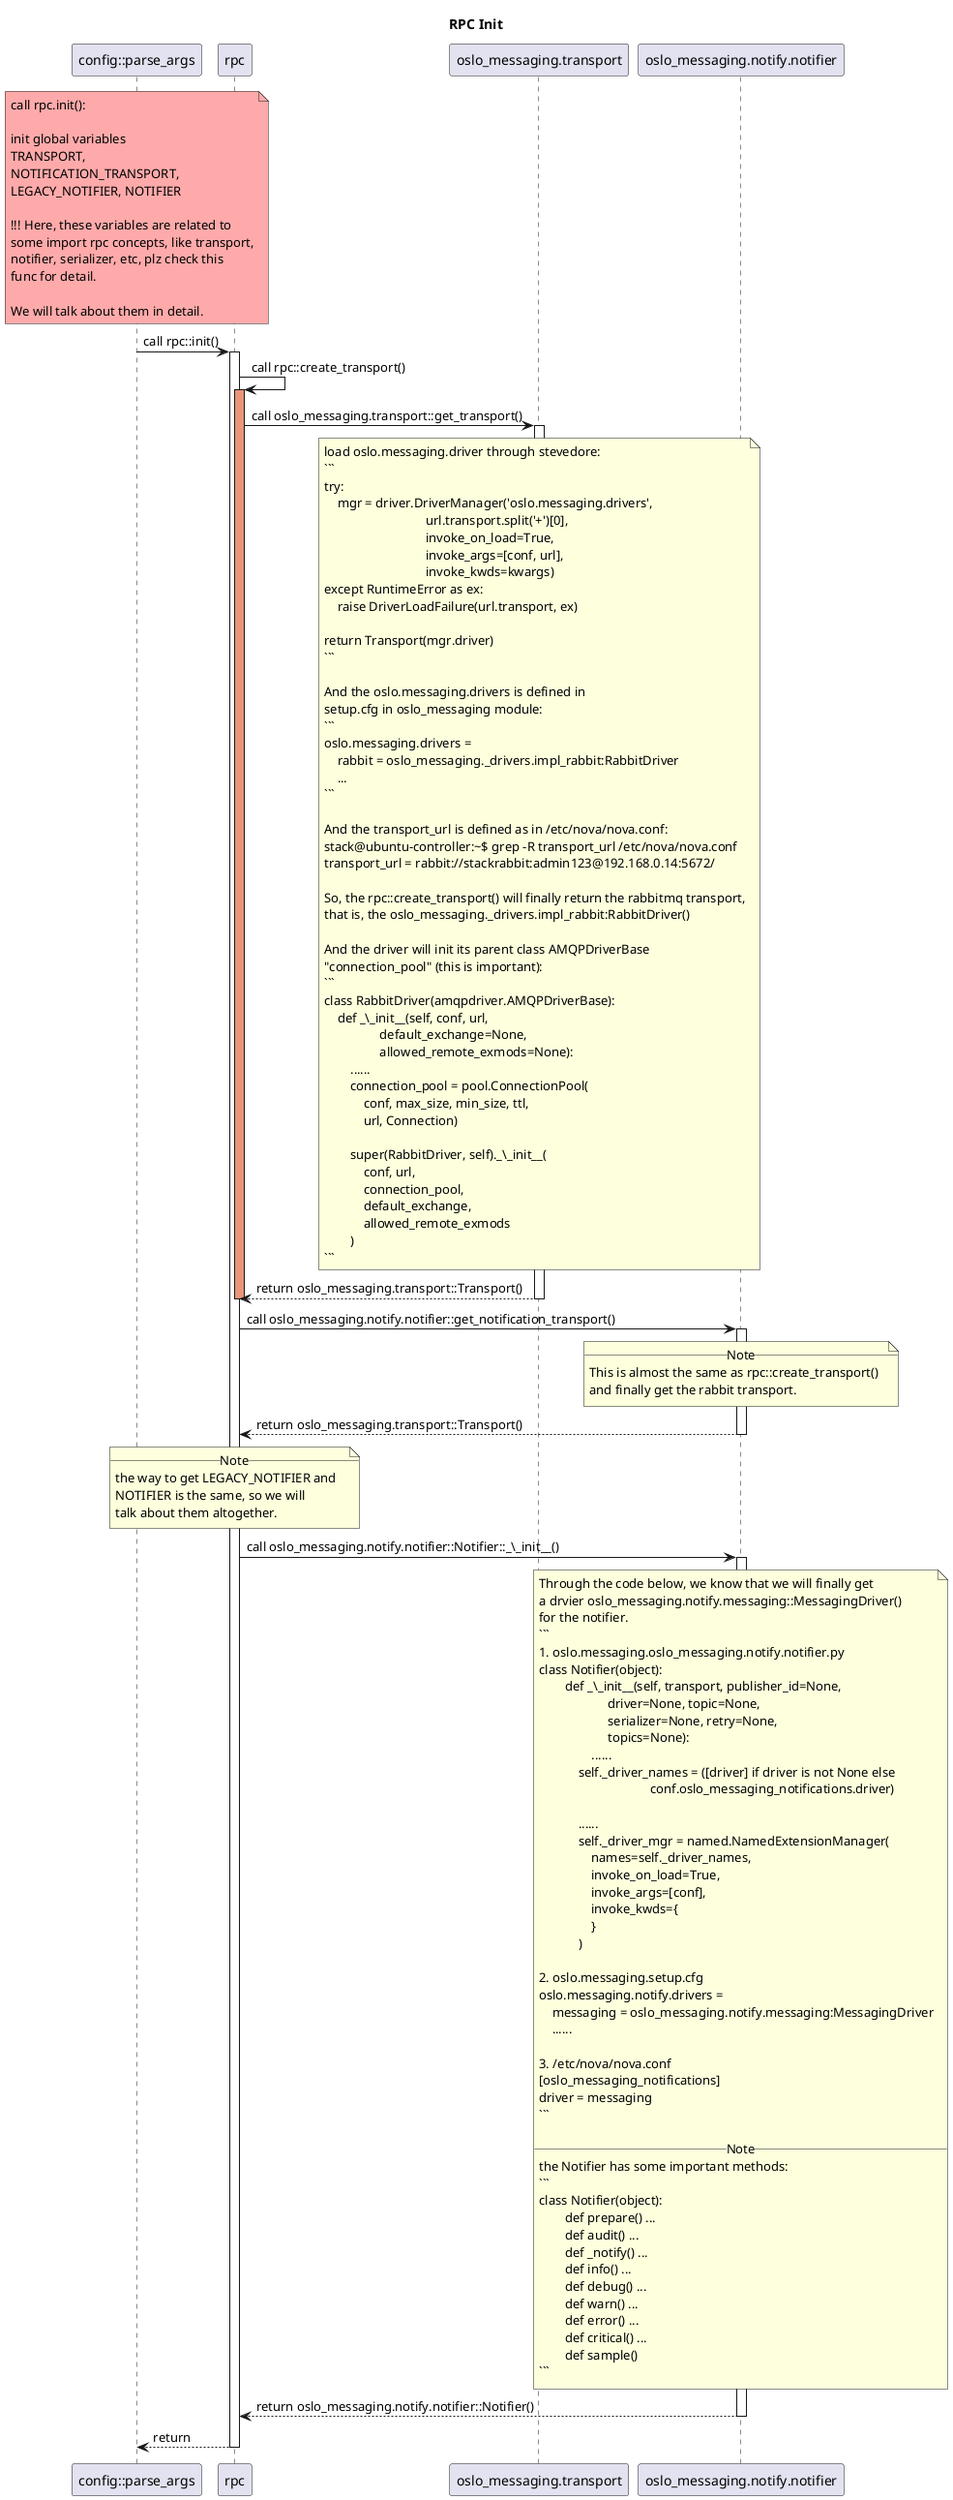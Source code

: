 @startuml

title RPC Init

participant config_parse_args as "config::parse_args"
participant rpc
participant oslo_transport as "oslo_messaging.transport"
participant oslo_notifier as "oslo_messaging.notify.notifier"

note over config_parse_args #FFAAAA
call rpc.init():

init global variables
TRANSPORT, 
NOTIFICATION_TRANSPORT, 
LEGACY_NOTIFIER, NOTIFIER

!!! Here, these variables are related to 
some import rpc concepts, like transport,
notifier, serializer, etc, plz check this
func for detail.

We will talk about them in detail.
end note

config_parse_args->rpc: call rpc::init()

activate rpc
rpc->rpc: call rpc::create_transport()

activate rpc #DarkSalmon
rpc->oslo_transport: call oslo_messaging.transport::get_transport()

activate oslo_transport
note over oslo_transport
load oslo.messaging.driver through stevedore:
```
try:
    mgr = driver.DriverManager('oslo.messaging.drivers',
                               url.transport.split('+')[0],
                               invoke_on_load=True,
                               invoke_args=[conf, url],
                               invoke_kwds=kwargs)
except RuntimeError as ex:
    raise DriverLoadFailure(url.transport, ex)

return Transport(mgr.driver)
```

And the oslo.messaging.drivers is defined in 
setup.cfg in oslo_messaging module:
```
oslo.messaging.drivers =
    rabbit = oslo_messaging._drivers.impl_rabbit:RabbitDriver
    ...
```

And the transport_url is defined as in /etc/nova/nova.conf:
stack@ubuntu-controller:~$ grep -R transport_url /etc/nova/nova.conf 
transport_url = rabbit://stackrabbit:admin123@192.168.0.14:5672/

So, the rpc::create_transport() will finally return the rabbitmq transport,
that is, the oslo_messaging._drivers.impl_rabbit:RabbitDriver()

And the driver will init its parent class AMQPDriverBase 
"connection_pool" (this is important):
```
class RabbitDriver(amqpdriver.AMQPDriverBase):
    def _\_init__(self, conf, url,
                 default_exchange=None,
                 allowed_remote_exmods=None):
        ......
        connection_pool = pool.ConnectionPool(
            conf, max_size, min_size, ttl,
            url, Connection)

        super(RabbitDriver, self)._\_init__(
            conf, url,
            connection_pool,
            default_exchange,
            allowed_remote_exmods
        )
```
end note

oslo_transport-->rpc: return oslo_messaging.transport::Transport()
deactivate oslo_transport
deactivate rpc

rpc->oslo_notifier: call oslo_messaging.notify.notifier::get_notification_transport()
activate oslo_notifier
note over oslo_notifier
__Note__
This is almost the same as rpc::create_transport()
and finally get the rabbit transport.
end note

oslo_notifier-->rpc: return oslo_messaging.transport::Transport()
deactivate oslo_notifier

note over rpc
__Note__
the way to get LEGACY_NOTIFIER and 
NOTIFIER is the same, so we will 
talk about them altogether.
end note

rpc->oslo_notifier: call oslo_messaging.notify.notifier::Notifier::_\_init__()

activate oslo_notifier
note over oslo_notifier
Through the code below, we know that we will finally get
a drvier oslo_messaging.notify.messaging::MessagingDriver()
for the notifier.
```
# oslo.messaging.oslo_messaging.notify.notifier.py
class Notifier(object):
	def _\_init__(self, transport, publisher_id=None,
	             driver=None, topic=None,
	             serializer=None, retry=None,
	             topics=None):
		......
	    self._driver_names = ([driver] if driver is not None else
	                          conf.oslo_messaging_notifications.driver)

	    ......
	    self._driver_mgr = named.NamedExtensionManager(
	        'oslo.messaging.notify.drivers',
	        names=self._driver_names,
	        invoke_on_load=True,
	        invoke_args=[conf],
	        invoke_kwds={
	            'topics': self._topics,
	            'transport': self.transport,
	        }
	    )

# oslo.messaging.setup.cfg
oslo.messaging.notify.drivers =
    messaging = oslo_messaging.notify.messaging:MessagingDriver
    ......

# /etc/nova/nova.conf
[oslo_messaging_notifications]
driver = messaging
```

__Note__
the Notifier has some important methods:
```
class Notifier(object):
	def prepare() ...
	def audit() ...
	def _notify() ...
	def info() ...
	def debug() ...
	def warn() ...
	def error() ...
	def critical() ...
	def sample()
```
end note

oslo_notifier-->rpc: return oslo_messaging.notify.notifier::Notifier()
deactivate oslo_notifier

rpc-->config_parse_args: return
deactivate rpc


@enduml
